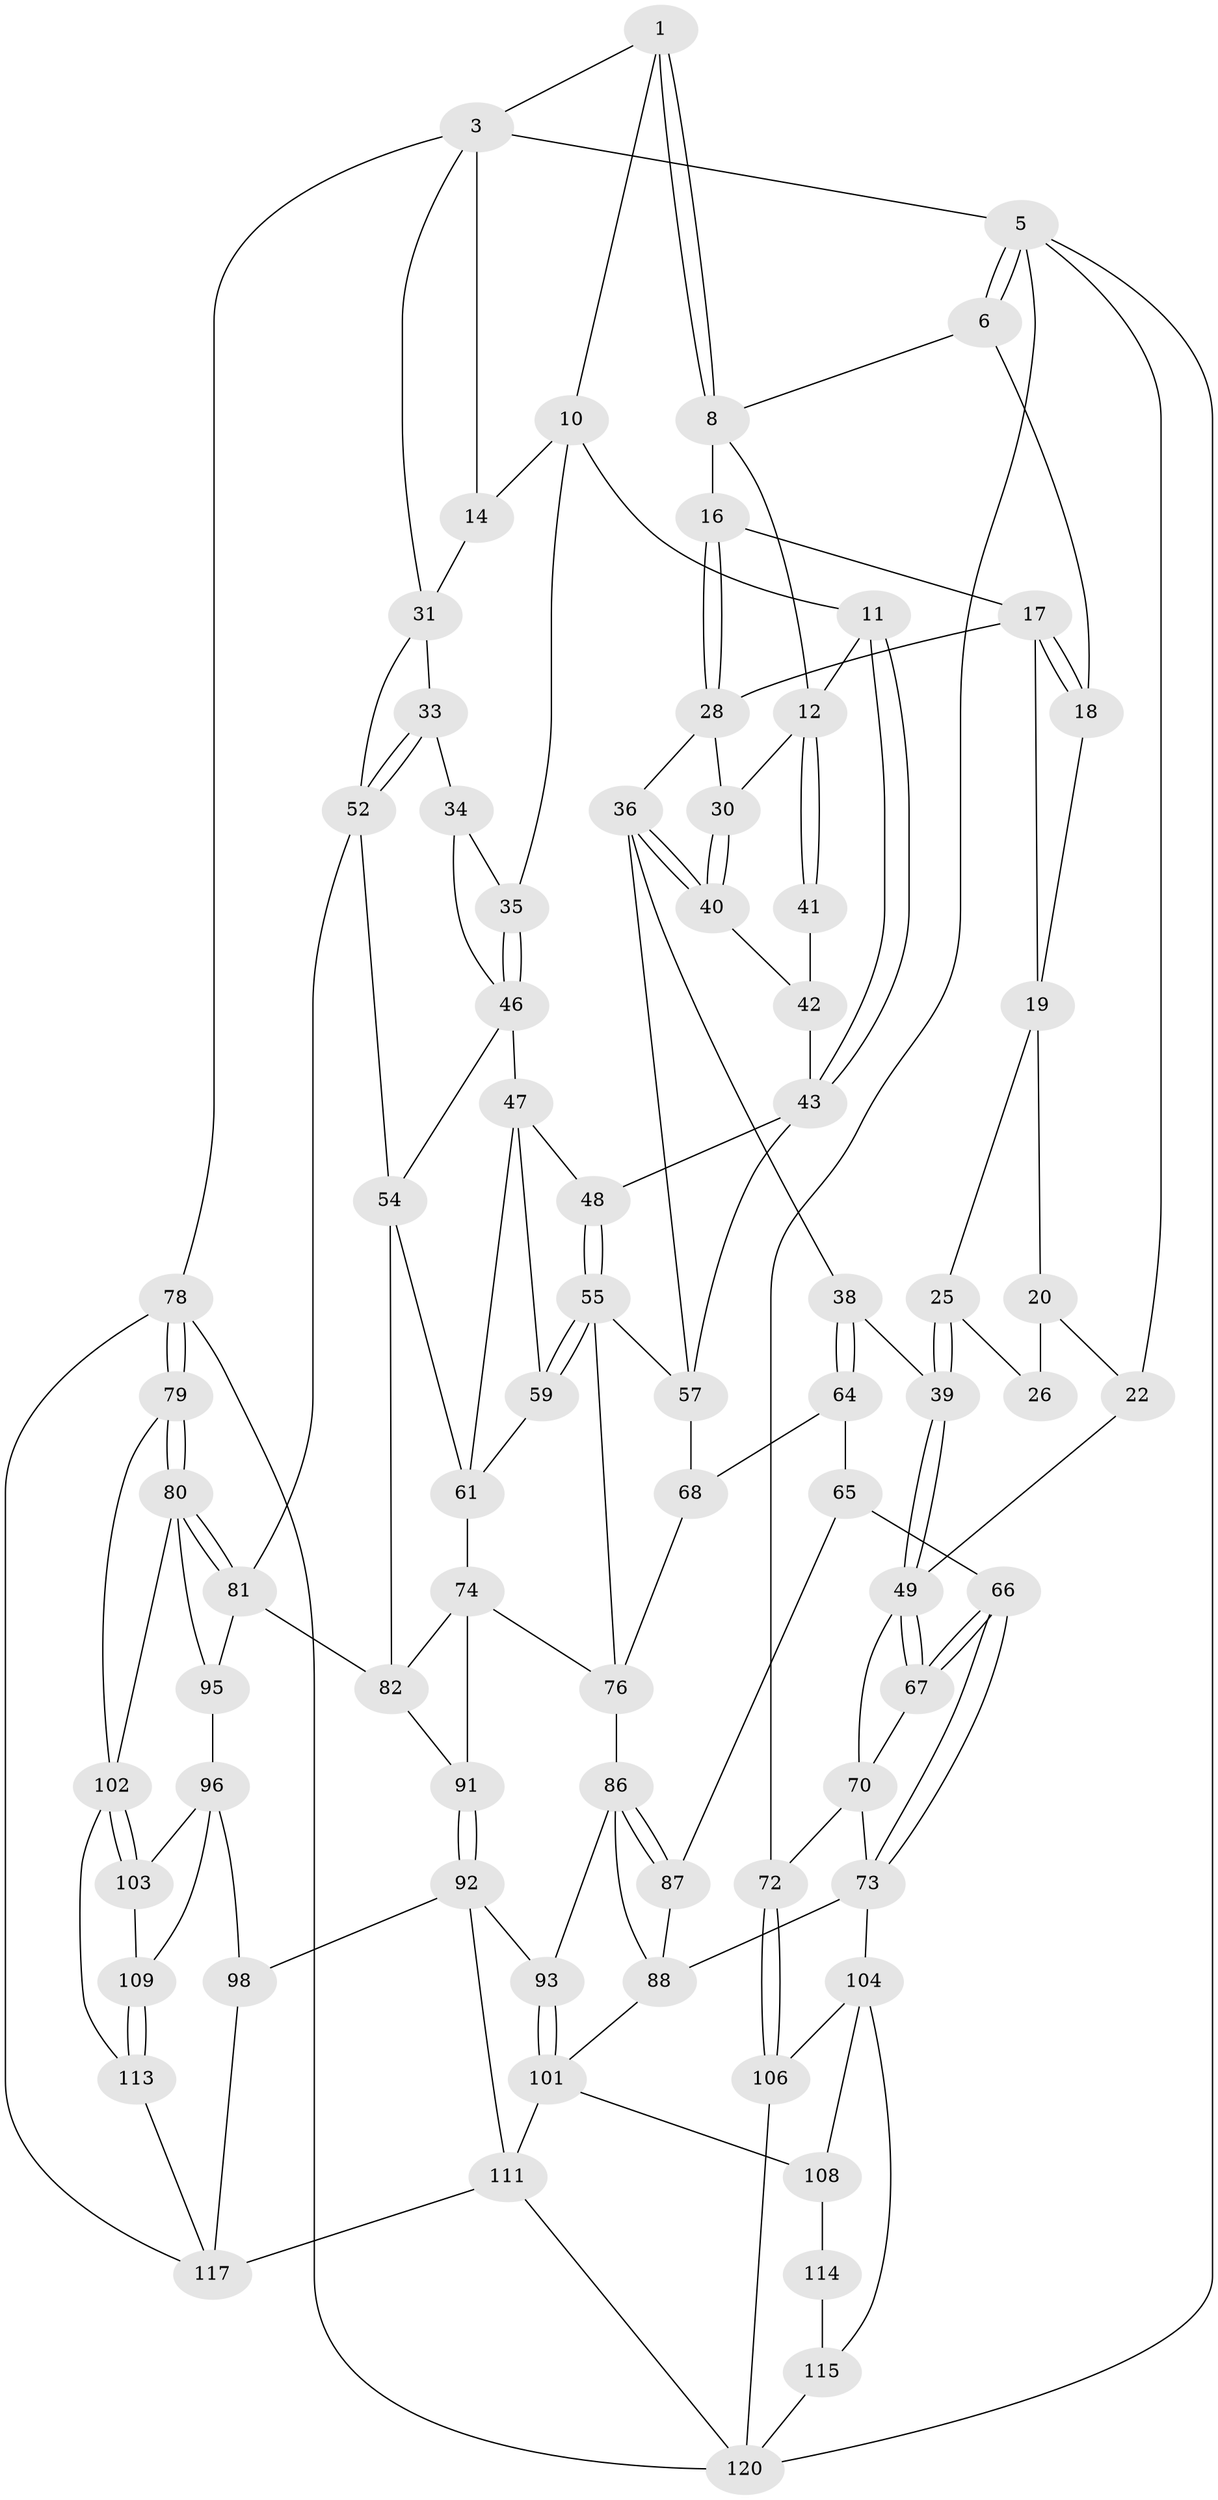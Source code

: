 // Generated by graph-tools (version 1.1) at 2025/24/03/03/25 07:24:39]
// undirected, 77 vertices, 161 edges
graph export_dot {
graph [start="1"]
  node [color=gray90,style=filled];
  1 [pos="+0.5308753878149844+0",super="+2"];
  3 [pos="+0.9379697269195856+0",super="+4"];
  5 [pos="+0+0",super="+23"];
  6 [pos="+0.18383762192718206+0",super="+7"];
  8 [pos="+0.506956781957829+0.1489232376687316",super="+9"];
  10 [pos="+0.6716014047120684+0.14106898636712029",super="+15"];
  11 [pos="+0.5875834117359662+0.17391930349663276"];
  12 [pos="+0.551189205987749+0.17468504420292555",super="+13"];
  14 [pos="+0.8691245281998143+0.09542870257913766"];
  16 [pos="+0.35711069761956943+0.09737268167939404"];
  17 [pos="+0.3131367569563314+0.0910964479637944",super="+27"];
  18 [pos="+0.2254604028347292+0.019340410777660234"];
  19 [pos="+0.19917932779689887+0.06452542305367986",super="+24"];
  20 [pos="+0.13803927575041028+0.10698235775954923",super="+21"];
  22 [pos="+0+0.24965543440364502"];
  25 [pos="+0.19816675377942553+0.2547257490311545"];
  26 [pos="+0.170956361824074+0.2506962285465674"];
  28 [pos="+0.3699521851074193+0.23381728965088178",super="+29"];
  30 [pos="+0.48897763975858083+0.1851113940951165"];
  31 [pos="+1+0",super="+32"];
  33 [pos="+1+0.21991480526748225"];
  34 [pos="+0.9434077638867151+0.23994862494726718"];
  35 [pos="+0.7789798482088611+0.19962234146560334"];
  36 [pos="+0.3164421049393416+0.37194926981070703",super="+37"];
  38 [pos="+0.2965702161410665+0.37894752604766424"];
  39 [pos="+0.2695250400574189+0.3744754946219791"];
  40 [pos="+0.39002292603800837+0.3642963404944201"];
  41 [pos="+0.5170717458494309+0.262365397760507"];
  42 [pos="+0.4224084218865874+0.3672585717255002",super="+45"];
  43 [pos="+0.6033556651395655+0.3484279762533698",super="+44"];
  46 [pos="+0.7818695494322933+0.31848604330448727",super="+51"];
  47 [pos="+0.7566920764221935+0.35128658292514836",super="+58"];
  48 [pos="+0.6791453243269223+0.38071269161044097"];
  49 [pos="+0.17048350885364372+0.4257502663345536",super="+50"];
  52 [pos="+1+0.2332062270023705",super="+53"];
  54 [pos="+0.9751116865003687+0.48979638800104536",super="+60"];
  55 [pos="+0.6032772051562164+0.5629578166276443",super="+56"];
  57 [pos="+0.5534214481322421+0.5458940848860574",super="+63"];
  59 [pos="+0.6664085544692476+0.5388005899895775"];
  61 [pos="+0.8864119159627737+0.5505880372490853",super="+62"];
  64 [pos="+0.3036604378676008+0.5173720676414824",super="+69"];
  65 [pos="+0.19899622487527807+0.5917667380539529",super="+77"];
  66 [pos="+0.1772254210025956+0.5921119462706638"];
  67 [pos="+0.14538070989116653+0.5161971075993808"];
  68 [pos="+0.43494003573839873+0.5834922826329495"];
  70 [pos="+0.06659446901374264+0.5218406740168731",super="+71"];
  72 [pos="+0+0.7275556681499898"];
  73 [pos="+0.12917573839363677+0.6778967574546185",super="+90"];
  74 [pos="+0.7769172916366027+0.6087214191158992",super="+75"];
  76 [pos="+0.6092011255675365+0.6091651848821881",super="+85"];
  78 [pos="+1+1",super="+123"];
  79 [pos="+1+1",super="+122"];
  80 [pos="+1+0.8476017260505279",super="+100"];
  81 [pos="+1+0.7585116755168443",super="+84"];
  82 [pos="+0.8721706823327982+0.6939064690917962",super="+83"];
  86 [pos="+0.43975736712665797+0.7523873776695047",super="+94"];
  87 [pos="+0.3223068368719331+0.6663654387433888"];
  88 [pos="+0.2809955687731078+0.7407627054681362",super="+89"];
  91 [pos="+0.6713663974781574+0.7640237458236155"];
  92 [pos="+0.6698354252025472+0.7717309970478514",super="+99"];
  93 [pos="+0.45290756365303314+0.8164059426716964"];
  95 [pos="+0.8933905345848413+0.7989065671031566"];
  96 [pos="+0.8867603969929277+0.823747301836635",super="+97"];
  98 [pos="+0.7086649463990177+0.8356882910905263"];
  101 [pos="+0.4387609004740069+0.84687914498776",super="+107"];
  102 [pos="+1+0.8595528441509829",super="+112"];
  103 [pos="+0.913871415458238+0.8649611319443058"];
  104 [pos="+0.21938504853032917+0.8117582004467883",super="+105"];
  106 [pos="+0+1"];
  108 [pos="+0.30357002442682957+0.9013281387463609"];
  109 [pos="+0.9058235554290914+0.9025558222608128",super="+110"];
  111 [pos="+0.4717356476829558+1",super="+119"];
  113 [pos="+0.9015258917849328+0.9364529878335259",super="+116"];
  114 [pos="+0.28868709070230886+0.9271573839691318"];
  115 [pos="+0.2474695780765883+0.9594277302868687",super="+121"];
  117 [pos="+0.7184755067592318+1",super="+118"];
  120 [pos="+0.3799545278130271+1",super="+124"];
  1 -- 8;
  1 -- 8;
  1 -- 10;
  1 -- 3;
  3 -- 14;
  3 -- 5;
  3 -- 78;
  3 -- 31;
  5 -- 6;
  5 -- 6;
  5 -- 72;
  5 -- 22;
  5 -- 120;
  6 -- 18;
  6 -- 8;
  8 -- 12;
  8 -- 16;
  10 -- 11;
  10 -- 35;
  10 -- 14;
  11 -- 12;
  11 -- 43;
  11 -- 43;
  12 -- 41;
  12 -- 41;
  12 -- 30;
  14 -- 31;
  16 -- 17;
  16 -- 28;
  16 -- 28;
  17 -- 18;
  17 -- 18;
  17 -- 19;
  17 -- 28;
  18 -- 19;
  19 -- 20;
  19 -- 25;
  20 -- 26 [weight=2];
  20 -- 22;
  22 -- 49;
  25 -- 26;
  25 -- 39;
  25 -- 39;
  28 -- 30;
  28 -- 36;
  30 -- 40;
  30 -- 40;
  31 -- 52;
  31 -- 33;
  33 -- 34;
  33 -- 52;
  33 -- 52;
  34 -- 35;
  34 -- 46;
  35 -- 46;
  35 -- 46;
  36 -- 40;
  36 -- 40;
  36 -- 38;
  36 -- 57;
  38 -- 39;
  38 -- 64;
  38 -- 64;
  39 -- 49;
  39 -- 49;
  40 -- 42;
  41 -- 42 [weight=2];
  42 -- 43;
  43 -- 48;
  43 -- 57;
  46 -- 47;
  46 -- 54;
  47 -- 48;
  47 -- 59;
  47 -- 61;
  48 -- 55;
  48 -- 55;
  49 -- 67;
  49 -- 67;
  49 -- 70;
  52 -- 81;
  52 -- 54;
  54 -- 82;
  54 -- 61;
  55 -- 59;
  55 -- 59;
  55 -- 57;
  55 -- 76;
  57 -- 68;
  59 -- 61;
  61 -- 74;
  64 -- 65 [weight=2];
  64 -- 68;
  65 -- 66;
  65 -- 87;
  66 -- 67;
  66 -- 67;
  66 -- 73;
  66 -- 73;
  67 -- 70;
  68 -- 76;
  70 -- 72;
  70 -- 73;
  72 -- 106;
  72 -- 106;
  73 -- 88;
  73 -- 104;
  74 -- 91;
  74 -- 76;
  74 -- 82;
  76 -- 86;
  78 -- 79 [weight=2];
  78 -- 79;
  78 -- 120;
  78 -- 117;
  79 -- 80;
  79 -- 80;
  79 -- 102;
  80 -- 81;
  80 -- 81;
  80 -- 102;
  80 -- 95;
  81 -- 82;
  81 -- 95;
  82 -- 91;
  86 -- 87;
  86 -- 87;
  86 -- 88;
  86 -- 93;
  87 -- 88;
  88 -- 101;
  91 -- 92;
  91 -- 92;
  92 -- 93;
  92 -- 98;
  92 -- 111;
  93 -- 101;
  93 -- 101;
  95 -- 96;
  96 -- 103;
  96 -- 98;
  96 -- 109;
  98 -- 117;
  101 -- 108;
  101 -- 111;
  102 -- 103;
  102 -- 103;
  102 -- 113;
  103 -- 109;
  104 -- 108;
  104 -- 106;
  104 -- 115;
  106 -- 120;
  108 -- 114;
  109 -- 113 [weight=2];
  109 -- 113;
  111 -- 120;
  111 -- 117;
  113 -- 117;
  114 -- 115 [weight=2];
  115 -- 120;
}
